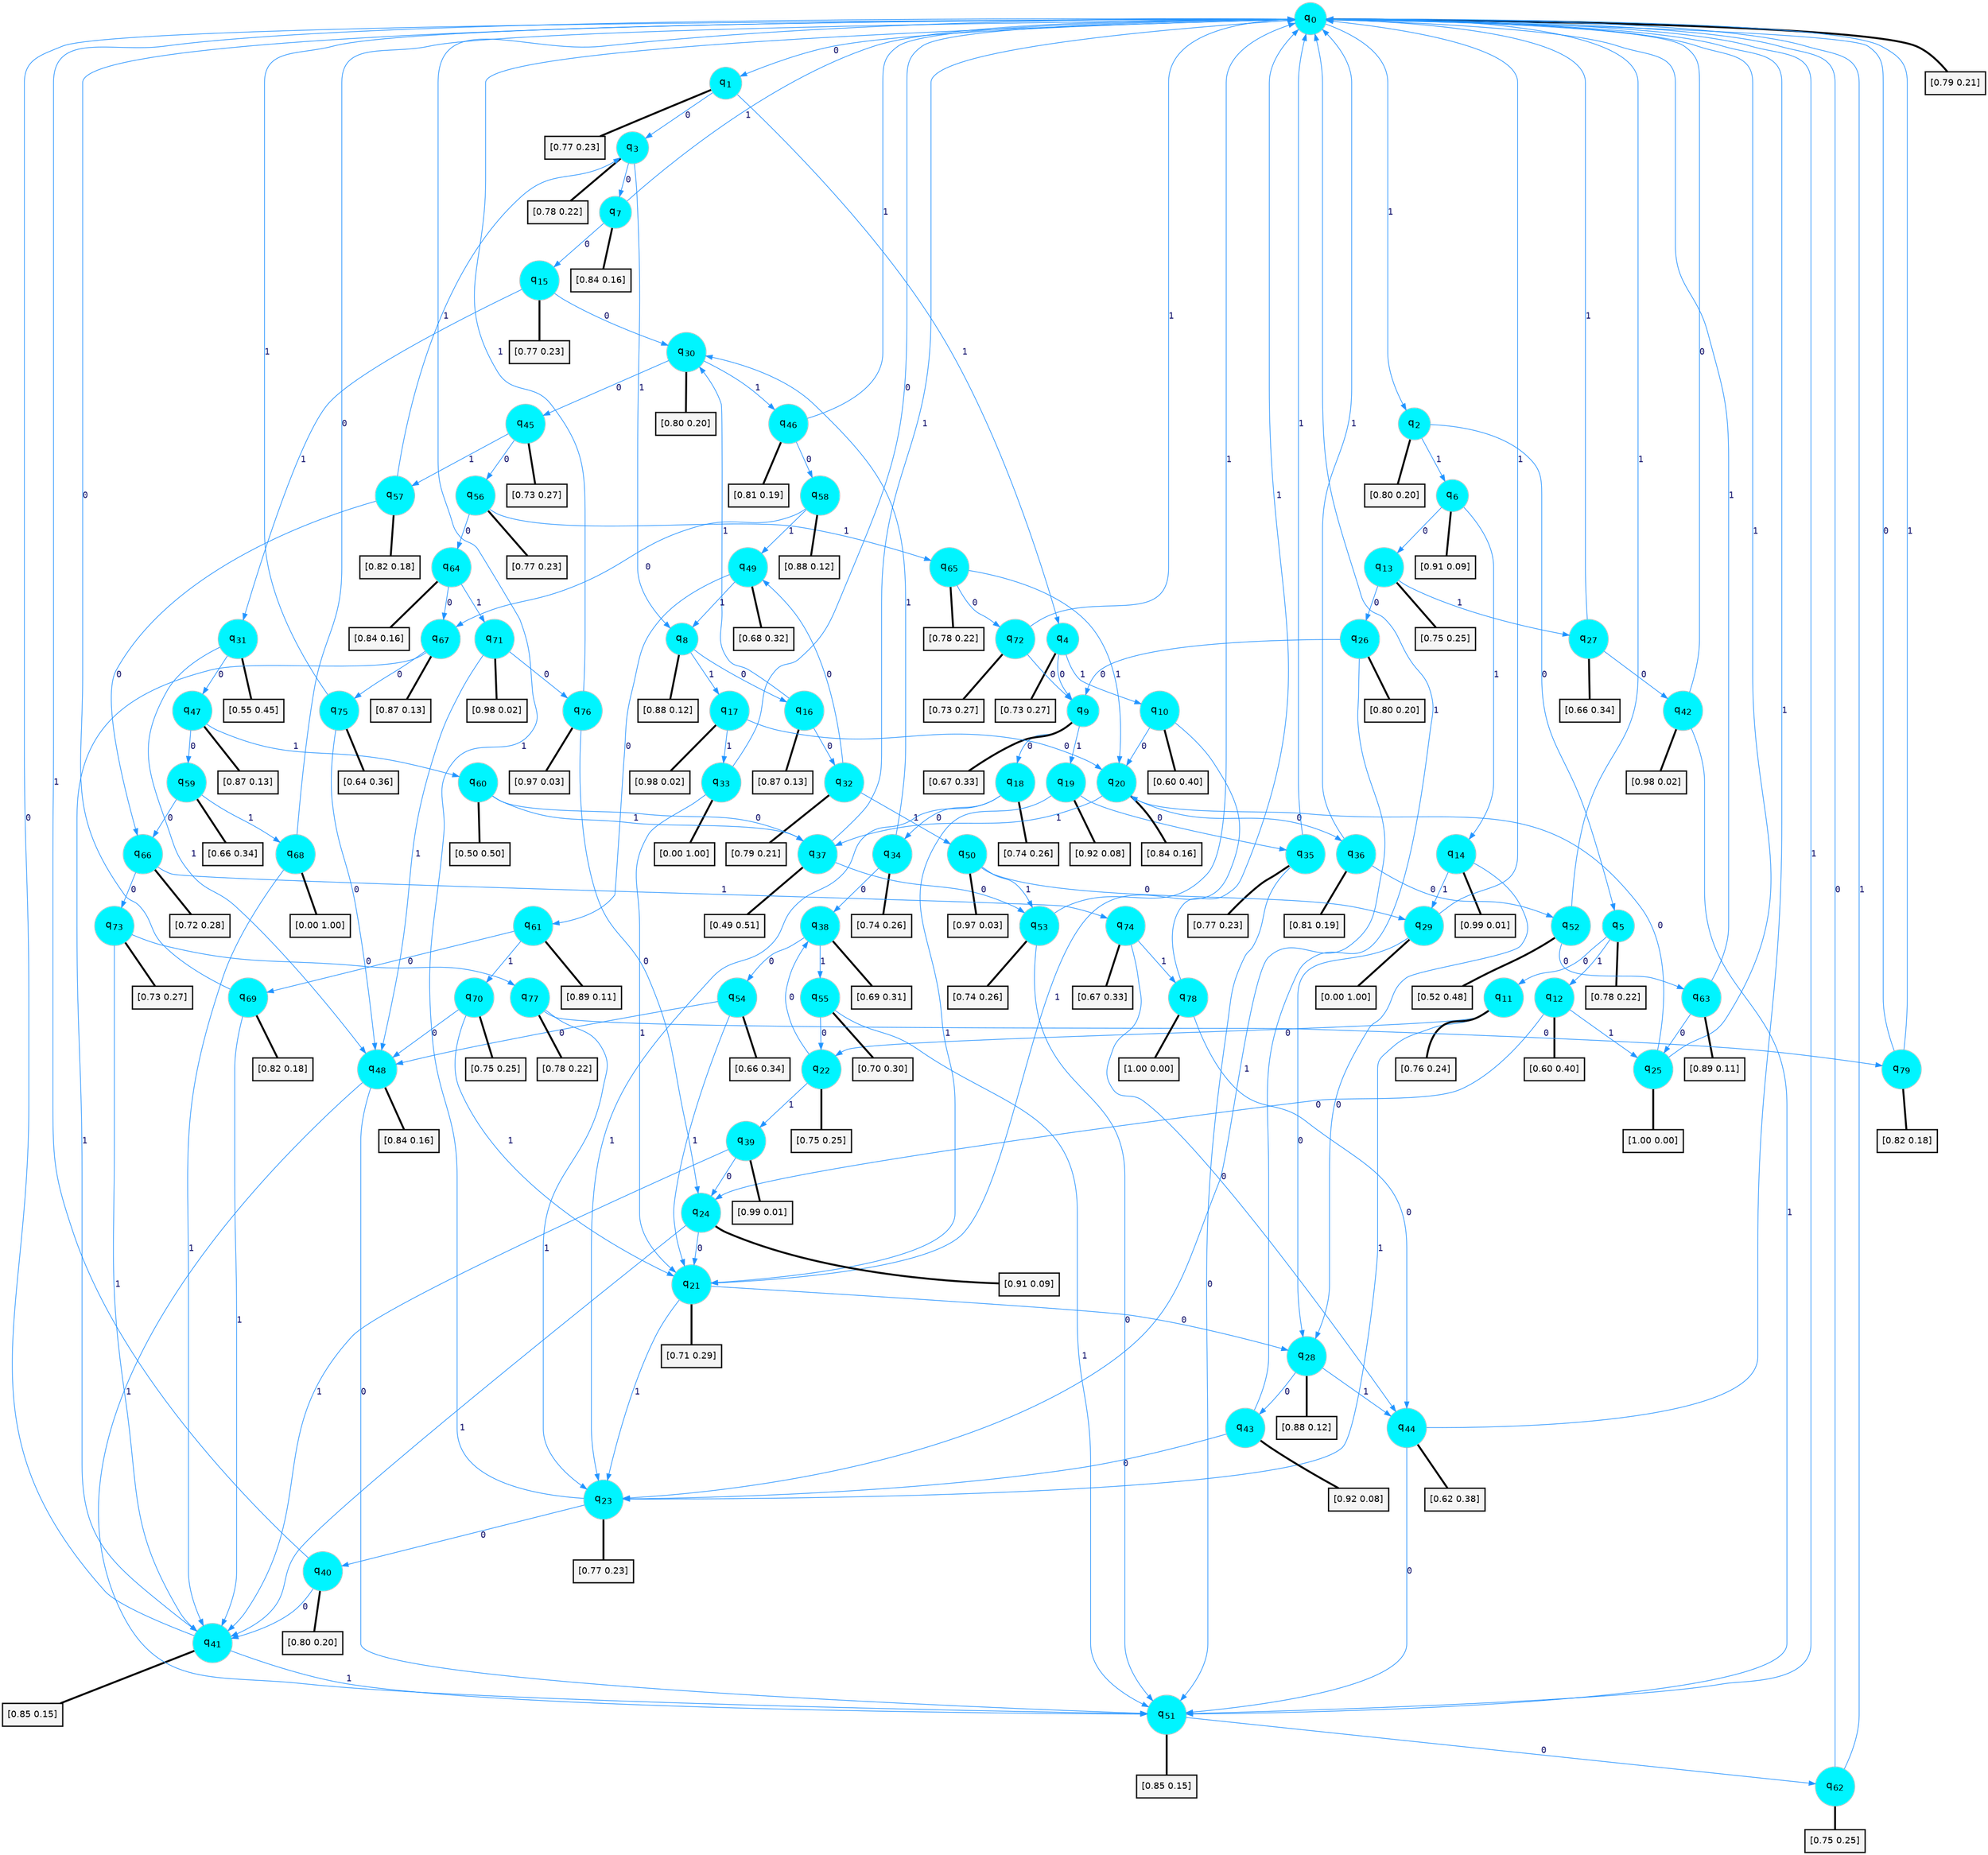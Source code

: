 digraph G {
graph [
bgcolor=transparent, dpi=300, rankdir=TD, size="40,25"];
node [
color=gray, fillcolor=turquoise1, fontcolor=black, fontname=Helvetica, fontsize=16, fontweight=bold, shape=circle, style=filled];
edge [
arrowsize=1, color=dodgerblue1, fontcolor=midnightblue, fontname=courier, fontweight=bold, penwidth=1, style=solid, weight=20];
0[label=<q<SUB>0</SUB>>];
1[label=<q<SUB>1</SUB>>];
2[label=<q<SUB>2</SUB>>];
3[label=<q<SUB>3</SUB>>];
4[label=<q<SUB>4</SUB>>];
5[label=<q<SUB>5</SUB>>];
6[label=<q<SUB>6</SUB>>];
7[label=<q<SUB>7</SUB>>];
8[label=<q<SUB>8</SUB>>];
9[label=<q<SUB>9</SUB>>];
10[label=<q<SUB>10</SUB>>];
11[label=<q<SUB>11</SUB>>];
12[label=<q<SUB>12</SUB>>];
13[label=<q<SUB>13</SUB>>];
14[label=<q<SUB>14</SUB>>];
15[label=<q<SUB>15</SUB>>];
16[label=<q<SUB>16</SUB>>];
17[label=<q<SUB>17</SUB>>];
18[label=<q<SUB>18</SUB>>];
19[label=<q<SUB>19</SUB>>];
20[label=<q<SUB>20</SUB>>];
21[label=<q<SUB>21</SUB>>];
22[label=<q<SUB>22</SUB>>];
23[label=<q<SUB>23</SUB>>];
24[label=<q<SUB>24</SUB>>];
25[label=<q<SUB>25</SUB>>];
26[label=<q<SUB>26</SUB>>];
27[label=<q<SUB>27</SUB>>];
28[label=<q<SUB>28</SUB>>];
29[label=<q<SUB>29</SUB>>];
30[label=<q<SUB>30</SUB>>];
31[label=<q<SUB>31</SUB>>];
32[label=<q<SUB>32</SUB>>];
33[label=<q<SUB>33</SUB>>];
34[label=<q<SUB>34</SUB>>];
35[label=<q<SUB>35</SUB>>];
36[label=<q<SUB>36</SUB>>];
37[label=<q<SUB>37</SUB>>];
38[label=<q<SUB>38</SUB>>];
39[label=<q<SUB>39</SUB>>];
40[label=<q<SUB>40</SUB>>];
41[label=<q<SUB>41</SUB>>];
42[label=<q<SUB>42</SUB>>];
43[label=<q<SUB>43</SUB>>];
44[label=<q<SUB>44</SUB>>];
45[label=<q<SUB>45</SUB>>];
46[label=<q<SUB>46</SUB>>];
47[label=<q<SUB>47</SUB>>];
48[label=<q<SUB>48</SUB>>];
49[label=<q<SUB>49</SUB>>];
50[label=<q<SUB>50</SUB>>];
51[label=<q<SUB>51</SUB>>];
52[label=<q<SUB>52</SUB>>];
53[label=<q<SUB>53</SUB>>];
54[label=<q<SUB>54</SUB>>];
55[label=<q<SUB>55</SUB>>];
56[label=<q<SUB>56</SUB>>];
57[label=<q<SUB>57</SUB>>];
58[label=<q<SUB>58</SUB>>];
59[label=<q<SUB>59</SUB>>];
60[label=<q<SUB>60</SUB>>];
61[label=<q<SUB>61</SUB>>];
62[label=<q<SUB>62</SUB>>];
63[label=<q<SUB>63</SUB>>];
64[label=<q<SUB>64</SUB>>];
65[label=<q<SUB>65</SUB>>];
66[label=<q<SUB>66</SUB>>];
67[label=<q<SUB>67</SUB>>];
68[label=<q<SUB>68</SUB>>];
69[label=<q<SUB>69</SUB>>];
70[label=<q<SUB>70</SUB>>];
71[label=<q<SUB>71</SUB>>];
72[label=<q<SUB>72</SUB>>];
73[label=<q<SUB>73</SUB>>];
74[label=<q<SUB>74</SUB>>];
75[label=<q<SUB>75</SUB>>];
76[label=<q<SUB>76</SUB>>];
77[label=<q<SUB>77</SUB>>];
78[label=<q<SUB>78</SUB>>];
79[label=<q<SUB>79</SUB>>];
80[label="[0.79 0.21]", shape=box,fontcolor=black, fontname=Helvetica, fontsize=14, penwidth=2, fillcolor=whitesmoke,color=black];
81[label="[0.77 0.23]", shape=box,fontcolor=black, fontname=Helvetica, fontsize=14, penwidth=2, fillcolor=whitesmoke,color=black];
82[label="[0.80 0.20]", shape=box,fontcolor=black, fontname=Helvetica, fontsize=14, penwidth=2, fillcolor=whitesmoke,color=black];
83[label="[0.78 0.22]", shape=box,fontcolor=black, fontname=Helvetica, fontsize=14, penwidth=2, fillcolor=whitesmoke,color=black];
84[label="[0.73 0.27]", shape=box,fontcolor=black, fontname=Helvetica, fontsize=14, penwidth=2, fillcolor=whitesmoke,color=black];
85[label="[0.78 0.22]", shape=box,fontcolor=black, fontname=Helvetica, fontsize=14, penwidth=2, fillcolor=whitesmoke,color=black];
86[label="[0.91 0.09]", shape=box,fontcolor=black, fontname=Helvetica, fontsize=14, penwidth=2, fillcolor=whitesmoke,color=black];
87[label="[0.84 0.16]", shape=box,fontcolor=black, fontname=Helvetica, fontsize=14, penwidth=2, fillcolor=whitesmoke,color=black];
88[label="[0.88 0.12]", shape=box,fontcolor=black, fontname=Helvetica, fontsize=14, penwidth=2, fillcolor=whitesmoke,color=black];
89[label="[0.67 0.33]", shape=box,fontcolor=black, fontname=Helvetica, fontsize=14, penwidth=2, fillcolor=whitesmoke,color=black];
90[label="[0.60 0.40]", shape=box,fontcolor=black, fontname=Helvetica, fontsize=14, penwidth=2, fillcolor=whitesmoke,color=black];
91[label="[0.76 0.24]", shape=box,fontcolor=black, fontname=Helvetica, fontsize=14, penwidth=2, fillcolor=whitesmoke,color=black];
92[label="[0.60 0.40]", shape=box,fontcolor=black, fontname=Helvetica, fontsize=14, penwidth=2, fillcolor=whitesmoke,color=black];
93[label="[0.75 0.25]", shape=box,fontcolor=black, fontname=Helvetica, fontsize=14, penwidth=2, fillcolor=whitesmoke,color=black];
94[label="[0.99 0.01]", shape=box,fontcolor=black, fontname=Helvetica, fontsize=14, penwidth=2, fillcolor=whitesmoke,color=black];
95[label="[0.77 0.23]", shape=box,fontcolor=black, fontname=Helvetica, fontsize=14, penwidth=2, fillcolor=whitesmoke,color=black];
96[label="[0.87 0.13]", shape=box,fontcolor=black, fontname=Helvetica, fontsize=14, penwidth=2, fillcolor=whitesmoke,color=black];
97[label="[0.98 0.02]", shape=box,fontcolor=black, fontname=Helvetica, fontsize=14, penwidth=2, fillcolor=whitesmoke,color=black];
98[label="[0.74 0.26]", shape=box,fontcolor=black, fontname=Helvetica, fontsize=14, penwidth=2, fillcolor=whitesmoke,color=black];
99[label="[0.92 0.08]", shape=box,fontcolor=black, fontname=Helvetica, fontsize=14, penwidth=2, fillcolor=whitesmoke,color=black];
100[label="[0.84 0.16]", shape=box,fontcolor=black, fontname=Helvetica, fontsize=14, penwidth=2, fillcolor=whitesmoke,color=black];
101[label="[0.71 0.29]", shape=box,fontcolor=black, fontname=Helvetica, fontsize=14, penwidth=2, fillcolor=whitesmoke,color=black];
102[label="[0.75 0.25]", shape=box,fontcolor=black, fontname=Helvetica, fontsize=14, penwidth=2, fillcolor=whitesmoke,color=black];
103[label="[0.77 0.23]", shape=box,fontcolor=black, fontname=Helvetica, fontsize=14, penwidth=2, fillcolor=whitesmoke,color=black];
104[label="[0.91 0.09]", shape=box,fontcolor=black, fontname=Helvetica, fontsize=14, penwidth=2, fillcolor=whitesmoke,color=black];
105[label="[1.00 0.00]", shape=box,fontcolor=black, fontname=Helvetica, fontsize=14, penwidth=2, fillcolor=whitesmoke,color=black];
106[label="[0.80 0.20]", shape=box,fontcolor=black, fontname=Helvetica, fontsize=14, penwidth=2, fillcolor=whitesmoke,color=black];
107[label="[0.66 0.34]", shape=box,fontcolor=black, fontname=Helvetica, fontsize=14, penwidth=2, fillcolor=whitesmoke,color=black];
108[label="[0.88 0.12]", shape=box,fontcolor=black, fontname=Helvetica, fontsize=14, penwidth=2, fillcolor=whitesmoke,color=black];
109[label="[0.00 1.00]", shape=box,fontcolor=black, fontname=Helvetica, fontsize=14, penwidth=2, fillcolor=whitesmoke,color=black];
110[label="[0.80 0.20]", shape=box,fontcolor=black, fontname=Helvetica, fontsize=14, penwidth=2, fillcolor=whitesmoke,color=black];
111[label="[0.55 0.45]", shape=box,fontcolor=black, fontname=Helvetica, fontsize=14, penwidth=2, fillcolor=whitesmoke,color=black];
112[label="[0.79 0.21]", shape=box,fontcolor=black, fontname=Helvetica, fontsize=14, penwidth=2, fillcolor=whitesmoke,color=black];
113[label="[0.00 1.00]", shape=box,fontcolor=black, fontname=Helvetica, fontsize=14, penwidth=2, fillcolor=whitesmoke,color=black];
114[label="[0.74 0.26]", shape=box,fontcolor=black, fontname=Helvetica, fontsize=14, penwidth=2, fillcolor=whitesmoke,color=black];
115[label="[0.77 0.23]", shape=box,fontcolor=black, fontname=Helvetica, fontsize=14, penwidth=2, fillcolor=whitesmoke,color=black];
116[label="[0.81 0.19]", shape=box,fontcolor=black, fontname=Helvetica, fontsize=14, penwidth=2, fillcolor=whitesmoke,color=black];
117[label="[0.49 0.51]", shape=box,fontcolor=black, fontname=Helvetica, fontsize=14, penwidth=2, fillcolor=whitesmoke,color=black];
118[label="[0.69 0.31]", shape=box,fontcolor=black, fontname=Helvetica, fontsize=14, penwidth=2, fillcolor=whitesmoke,color=black];
119[label="[0.99 0.01]", shape=box,fontcolor=black, fontname=Helvetica, fontsize=14, penwidth=2, fillcolor=whitesmoke,color=black];
120[label="[0.80 0.20]", shape=box,fontcolor=black, fontname=Helvetica, fontsize=14, penwidth=2, fillcolor=whitesmoke,color=black];
121[label="[0.85 0.15]", shape=box,fontcolor=black, fontname=Helvetica, fontsize=14, penwidth=2, fillcolor=whitesmoke,color=black];
122[label="[0.98 0.02]", shape=box,fontcolor=black, fontname=Helvetica, fontsize=14, penwidth=2, fillcolor=whitesmoke,color=black];
123[label="[0.92 0.08]", shape=box,fontcolor=black, fontname=Helvetica, fontsize=14, penwidth=2, fillcolor=whitesmoke,color=black];
124[label="[0.62 0.38]", shape=box,fontcolor=black, fontname=Helvetica, fontsize=14, penwidth=2, fillcolor=whitesmoke,color=black];
125[label="[0.73 0.27]", shape=box,fontcolor=black, fontname=Helvetica, fontsize=14, penwidth=2, fillcolor=whitesmoke,color=black];
126[label="[0.81 0.19]", shape=box,fontcolor=black, fontname=Helvetica, fontsize=14, penwidth=2, fillcolor=whitesmoke,color=black];
127[label="[0.87 0.13]", shape=box,fontcolor=black, fontname=Helvetica, fontsize=14, penwidth=2, fillcolor=whitesmoke,color=black];
128[label="[0.84 0.16]", shape=box,fontcolor=black, fontname=Helvetica, fontsize=14, penwidth=2, fillcolor=whitesmoke,color=black];
129[label="[0.68 0.32]", shape=box,fontcolor=black, fontname=Helvetica, fontsize=14, penwidth=2, fillcolor=whitesmoke,color=black];
130[label="[0.97 0.03]", shape=box,fontcolor=black, fontname=Helvetica, fontsize=14, penwidth=2, fillcolor=whitesmoke,color=black];
131[label="[0.85 0.15]", shape=box,fontcolor=black, fontname=Helvetica, fontsize=14, penwidth=2, fillcolor=whitesmoke,color=black];
132[label="[0.52 0.48]", shape=box,fontcolor=black, fontname=Helvetica, fontsize=14, penwidth=2, fillcolor=whitesmoke,color=black];
133[label="[0.74 0.26]", shape=box,fontcolor=black, fontname=Helvetica, fontsize=14, penwidth=2, fillcolor=whitesmoke,color=black];
134[label="[0.66 0.34]", shape=box,fontcolor=black, fontname=Helvetica, fontsize=14, penwidth=2, fillcolor=whitesmoke,color=black];
135[label="[0.70 0.30]", shape=box,fontcolor=black, fontname=Helvetica, fontsize=14, penwidth=2, fillcolor=whitesmoke,color=black];
136[label="[0.77 0.23]", shape=box,fontcolor=black, fontname=Helvetica, fontsize=14, penwidth=2, fillcolor=whitesmoke,color=black];
137[label="[0.82 0.18]", shape=box,fontcolor=black, fontname=Helvetica, fontsize=14, penwidth=2, fillcolor=whitesmoke,color=black];
138[label="[0.88 0.12]", shape=box,fontcolor=black, fontname=Helvetica, fontsize=14, penwidth=2, fillcolor=whitesmoke,color=black];
139[label="[0.66 0.34]", shape=box,fontcolor=black, fontname=Helvetica, fontsize=14, penwidth=2, fillcolor=whitesmoke,color=black];
140[label="[0.50 0.50]", shape=box,fontcolor=black, fontname=Helvetica, fontsize=14, penwidth=2, fillcolor=whitesmoke,color=black];
141[label="[0.89 0.11]", shape=box,fontcolor=black, fontname=Helvetica, fontsize=14, penwidth=2, fillcolor=whitesmoke,color=black];
142[label="[0.75 0.25]", shape=box,fontcolor=black, fontname=Helvetica, fontsize=14, penwidth=2, fillcolor=whitesmoke,color=black];
143[label="[0.89 0.11]", shape=box,fontcolor=black, fontname=Helvetica, fontsize=14, penwidth=2, fillcolor=whitesmoke,color=black];
144[label="[0.84 0.16]", shape=box,fontcolor=black, fontname=Helvetica, fontsize=14, penwidth=2, fillcolor=whitesmoke,color=black];
145[label="[0.78 0.22]", shape=box,fontcolor=black, fontname=Helvetica, fontsize=14, penwidth=2, fillcolor=whitesmoke,color=black];
146[label="[0.72 0.28]", shape=box,fontcolor=black, fontname=Helvetica, fontsize=14, penwidth=2, fillcolor=whitesmoke,color=black];
147[label="[0.87 0.13]", shape=box,fontcolor=black, fontname=Helvetica, fontsize=14, penwidth=2, fillcolor=whitesmoke,color=black];
148[label="[0.00 1.00]", shape=box,fontcolor=black, fontname=Helvetica, fontsize=14, penwidth=2, fillcolor=whitesmoke,color=black];
149[label="[0.82 0.18]", shape=box,fontcolor=black, fontname=Helvetica, fontsize=14, penwidth=2, fillcolor=whitesmoke,color=black];
150[label="[0.75 0.25]", shape=box,fontcolor=black, fontname=Helvetica, fontsize=14, penwidth=2, fillcolor=whitesmoke,color=black];
151[label="[0.98 0.02]", shape=box,fontcolor=black, fontname=Helvetica, fontsize=14, penwidth=2, fillcolor=whitesmoke,color=black];
152[label="[0.73 0.27]", shape=box,fontcolor=black, fontname=Helvetica, fontsize=14, penwidth=2, fillcolor=whitesmoke,color=black];
153[label="[0.73 0.27]", shape=box,fontcolor=black, fontname=Helvetica, fontsize=14, penwidth=2, fillcolor=whitesmoke,color=black];
154[label="[0.67 0.33]", shape=box,fontcolor=black, fontname=Helvetica, fontsize=14, penwidth=2, fillcolor=whitesmoke,color=black];
155[label="[0.64 0.36]", shape=box,fontcolor=black, fontname=Helvetica, fontsize=14, penwidth=2, fillcolor=whitesmoke,color=black];
156[label="[0.97 0.03]", shape=box,fontcolor=black, fontname=Helvetica, fontsize=14, penwidth=2, fillcolor=whitesmoke,color=black];
157[label="[0.78 0.22]", shape=box,fontcolor=black, fontname=Helvetica, fontsize=14, penwidth=2, fillcolor=whitesmoke,color=black];
158[label="[1.00 0.00]", shape=box,fontcolor=black, fontname=Helvetica, fontsize=14, penwidth=2, fillcolor=whitesmoke,color=black];
159[label="[0.82 0.18]", shape=box,fontcolor=black, fontname=Helvetica, fontsize=14, penwidth=2, fillcolor=whitesmoke,color=black];
0->1 [label=0];
0->2 [label=1];
0->80 [arrowhead=none, penwidth=3,color=black];
1->3 [label=0];
1->4 [label=1];
1->81 [arrowhead=none, penwidth=3,color=black];
2->5 [label=0];
2->6 [label=1];
2->82 [arrowhead=none, penwidth=3,color=black];
3->7 [label=0];
3->8 [label=1];
3->83 [arrowhead=none, penwidth=3,color=black];
4->9 [label=0];
4->10 [label=1];
4->84 [arrowhead=none, penwidth=3,color=black];
5->11 [label=0];
5->12 [label=1];
5->85 [arrowhead=none, penwidth=3,color=black];
6->13 [label=0];
6->14 [label=1];
6->86 [arrowhead=none, penwidth=3,color=black];
7->15 [label=0];
7->0 [label=1];
7->87 [arrowhead=none, penwidth=3,color=black];
8->16 [label=0];
8->17 [label=1];
8->88 [arrowhead=none, penwidth=3,color=black];
9->18 [label=0];
9->19 [label=1];
9->89 [arrowhead=none, penwidth=3,color=black];
10->20 [label=0];
10->21 [label=1];
10->90 [arrowhead=none, penwidth=3,color=black];
11->22 [label=0];
11->23 [label=1];
11->91 [arrowhead=none, penwidth=3,color=black];
12->24 [label=0];
12->25 [label=1];
12->92 [arrowhead=none, penwidth=3,color=black];
13->26 [label=0];
13->27 [label=1];
13->93 [arrowhead=none, penwidth=3,color=black];
14->28 [label=0];
14->29 [label=1];
14->94 [arrowhead=none, penwidth=3,color=black];
15->30 [label=0];
15->31 [label=1];
15->95 [arrowhead=none, penwidth=3,color=black];
16->32 [label=0];
16->30 [label=1];
16->96 [arrowhead=none, penwidth=3,color=black];
17->20 [label=0];
17->33 [label=1];
17->97 [arrowhead=none, penwidth=3,color=black];
18->34 [label=0];
18->23 [label=1];
18->98 [arrowhead=none, penwidth=3,color=black];
19->35 [label=0];
19->21 [label=1];
19->99 [arrowhead=none, penwidth=3,color=black];
20->36 [label=0];
20->37 [label=1];
20->100 [arrowhead=none, penwidth=3,color=black];
21->28 [label=0];
21->23 [label=1];
21->101 [arrowhead=none, penwidth=3,color=black];
22->38 [label=0];
22->39 [label=1];
22->102 [arrowhead=none, penwidth=3,color=black];
23->40 [label=0];
23->0 [label=1];
23->103 [arrowhead=none, penwidth=3,color=black];
24->21 [label=0];
24->41 [label=1];
24->104 [arrowhead=none, penwidth=3,color=black];
25->20 [label=0];
25->0 [label=1];
25->105 [arrowhead=none, penwidth=3,color=black];
26->9 [label=0];
26->23 [label=1];
26->106 [arrowhead=none, penwidth=3,color=black];
27->42 [label=0];
27->0 [label=1];
27->107 [arrowhead=none, penwidth=3,color=black];
28->43 [label=0];
28->44 [label=1];
28->108 [arrowhead=none, penwidth=3,color=black];
29->28 [label=0];
29->0 [label=1];
29->109 [arrowhead=none, penwidth=3,color=black];
30->45 [label=0];
30->46 [label=1];
30->110 [arrowhead=none, penwidth=3,color=black];
31->47 [label=0];
31->48 [label=1];
31->111 [arrowhead=none, penwidth=3,color=black];
32->49 [label=0];
32->50 [label=1];
32->112 [arrowhead=none, penwidth=3,color=black];
33->0 [label=0];
33->21 [label=1];
33->113 [arrowhead=none, penwidth=3,color=black];
34->38 [label=0];
34->30 [label=1];
34->114 [arrowhead=none, penwidth=3,color=black];
35->51 [label=0];
35->0 [label=1];
35->115 [arrowhead=none, penwidth=3,color=black];
36->52 [label=0];
36->0 [label=1];
36->116 [arrowhead=none, penwidth=3,color=black];
37->53 [label=0];
37->0 [label=1];
37->117 [arrowhead=none, penwidth=3,color=black];
38->54 [label=0];
38->55 [label=1];
38->118 [arrowhead=none, penwidth=3,color=black];
39->24 [label=0];
39->41 [label=1];
39->119 [arrowhead=none, penwidth=3,color=black];
40->41 [label=0];
40->0 [label=1];
40->120 [arrowhead=none, penwidth=3,color=black];
41->0 [label=0];
41->51 [label=1];
41->121 [arrowhead=none, penwidth=3,color=black];
42->0 [label=0];
42->51 [label=1];
42->122 [arrowhead=none, penwidth=3,color=black];
43->23 [label=0];
43->0 [label=1];
43->123 [arrowhead=none, penwidth=3,color=black];
44->51 [label=0];
44->0 [label=1];
44->124 [arrowhead=none, penwidth=3,color=black];
45->56 [label=0];
45->57 [label=1];
45->125 [arrowhead=none, penwidth=3,color=black];
46->58 [label=0];
46->0 [label=1];
46->126 [arrowhead=none, penwidth=3,color=black];
47->59 [label=0];
47->60 [label=1];
47->127 [arrowhead=none, penwidth=3,color=black];
48->51 [label=0];
48->51 [label=1];
48->128 [arrowhead=none, penwidth=3,color=black];
49->61 [label=0];
49->8 [label=1];
49->129 [arrowhead=none, penwidth=3,color=black];
50->29 [label=0];
50->53 [label=1];
50->130 [arrowhead=none, penwidth=3,color=black];
51->62 [label=0];
51->0 [label=1];
51->131 [arrowhead=none, penwidth=3,color=black];
52->63 [label=0];
52->0 [label=1];
52->132 [arrowhead=none, penwidth=3,color=black];
53->51 [label=0];
53->0 [label=1];
53->133 [arrowhead=none, penwidth=3,color=black];
54->48 [label=0];
54->21 [label=1];
54->134 [arrowhead=none, penwidth=3,color=black];
55->22 [label=0];
55->51 [label=1];
55->135 [arrowhead=none, penwidth=3,color=black];
56->64 [label=0];
56->65 [label=1];
56->136 [arrowhead=none, penwidth=3,color=black];
57->66 [label=0];
57->3 [label=1];
57->137 [arrowhead=none, penwidth=3,color=black];
58->67 [label=0];
58->49 [label=1];
58->138 [arrowhead=none, penwidth=3,color=black];
59->66 [label=0];
59->68 [label=1];
59->139 [arrowhead=none, penwidth=3,color=black];
60->37 [label=0];
60->37 [label=1];
60->140 [arrowhead=none, penwidth=3,color=black];
61->69 [label=0];
61->70 [label=1];
61->141 [arrowhead=none, penwidth=3,color=black];
62->0 [label=0];
62->0 [label=1];
62->142 [arrowhead=none, penwidth=3,color=black];
63->25 [label=0];
63->0 [label=1];
63->143 [arrowhead=none, penwidth=3,color=black];
64->67 [label=0];
64->71 [label=1];
64->144 [arrowhead=none, penwidth=3,color=black];
65->72 [label=0];
65->20 [label=1];
65->145 [arrowhead=none, penwidth=3,color=black];
66->73 [label=0];
66->74 [label=1];
66->146 [arrowhead=none, penwidth=3,color=black];
67->75 [label=0];
67->41 [label=1];
67->147 [arrowhead=none, penwidth=3,color=black];
68->0 [label=0];
68->41 [label=1];
68->148 [arrowhead=none, penwidth=3,color=black];
69->0 [label=0];
69->41 [label=1];
69->149 [arrowhead=none, penwidth=3,color=black];
70->48 [label=0];
70->21 [label=1];
70->150 [arrowhead=none, penwidth=3,color=black];
71->76 [label=0];
71->48 [label=1];
71->151 [arrowhead=none, penwidth=3,color=black];
72->9 [label=0];
72->0 [label=1];
72->152 [arrowhead=none, penwidth=3,color=black];
73->77 [label=0];
73->41 [label=1];
73->153 [arrowhead=none, penwidth=3,color=black];
74->44 [label=0];
74->78 [label=1];
74->154 [arrowhead=none, penwidth=3,color=black];
75->48 [label=0];
75->0 [label=1];
75->155 [arrowhead=none, penwidth=3,color=black];
76->24 [label=0];
76->0 [label=1];
76->156 [arrowhead=none, penwidth=3,color=black];
77->79 [label=0];
77->23 [label=1];
77->157 [arrowhead=none, penwidth=3,color=black];
78->44 [label=0];
78->0 [label=1];
78->158 [arrowhead=none, penwidth=3,color=black];
79->0 [label=0];
79->0 [label=1];
79->159 [arrowhead=none, penwidth=3,color=black];
}
